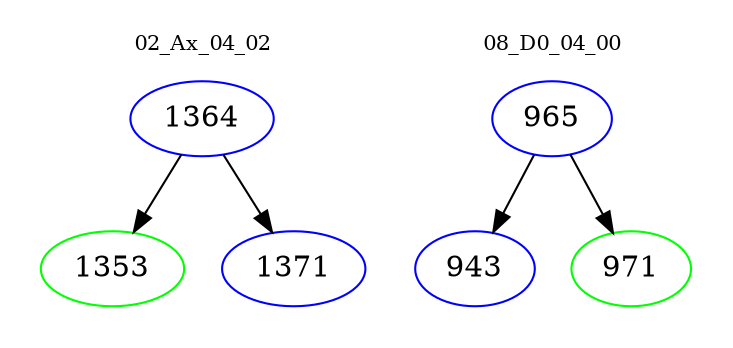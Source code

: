 digraph{
subgraph cluster_0 {
color = white
label = "02_Ax_04_02";
fontsize=10;
T0_1364 [label="1364", color="blue"]
T0_1364 -> T0_1353 [color="black"]
T0_1353 [label="1353", color="green"]
T0_1364 -> T0_1371 [color="black"]
T0_1371 [label="1371", color="blue"]
}
subgraph cluster_1 {
color = white
label = "08_D0_04_00";
fontsize=10;
T1_965 [label="965", color="blue"]
T1_965 -> T1_943 [color="black"]
T1_943 [label="943", color="blue"]
T1_965 -> T1_971 [color="black"]
T1_971 [label="971", color="green"]
}
}
